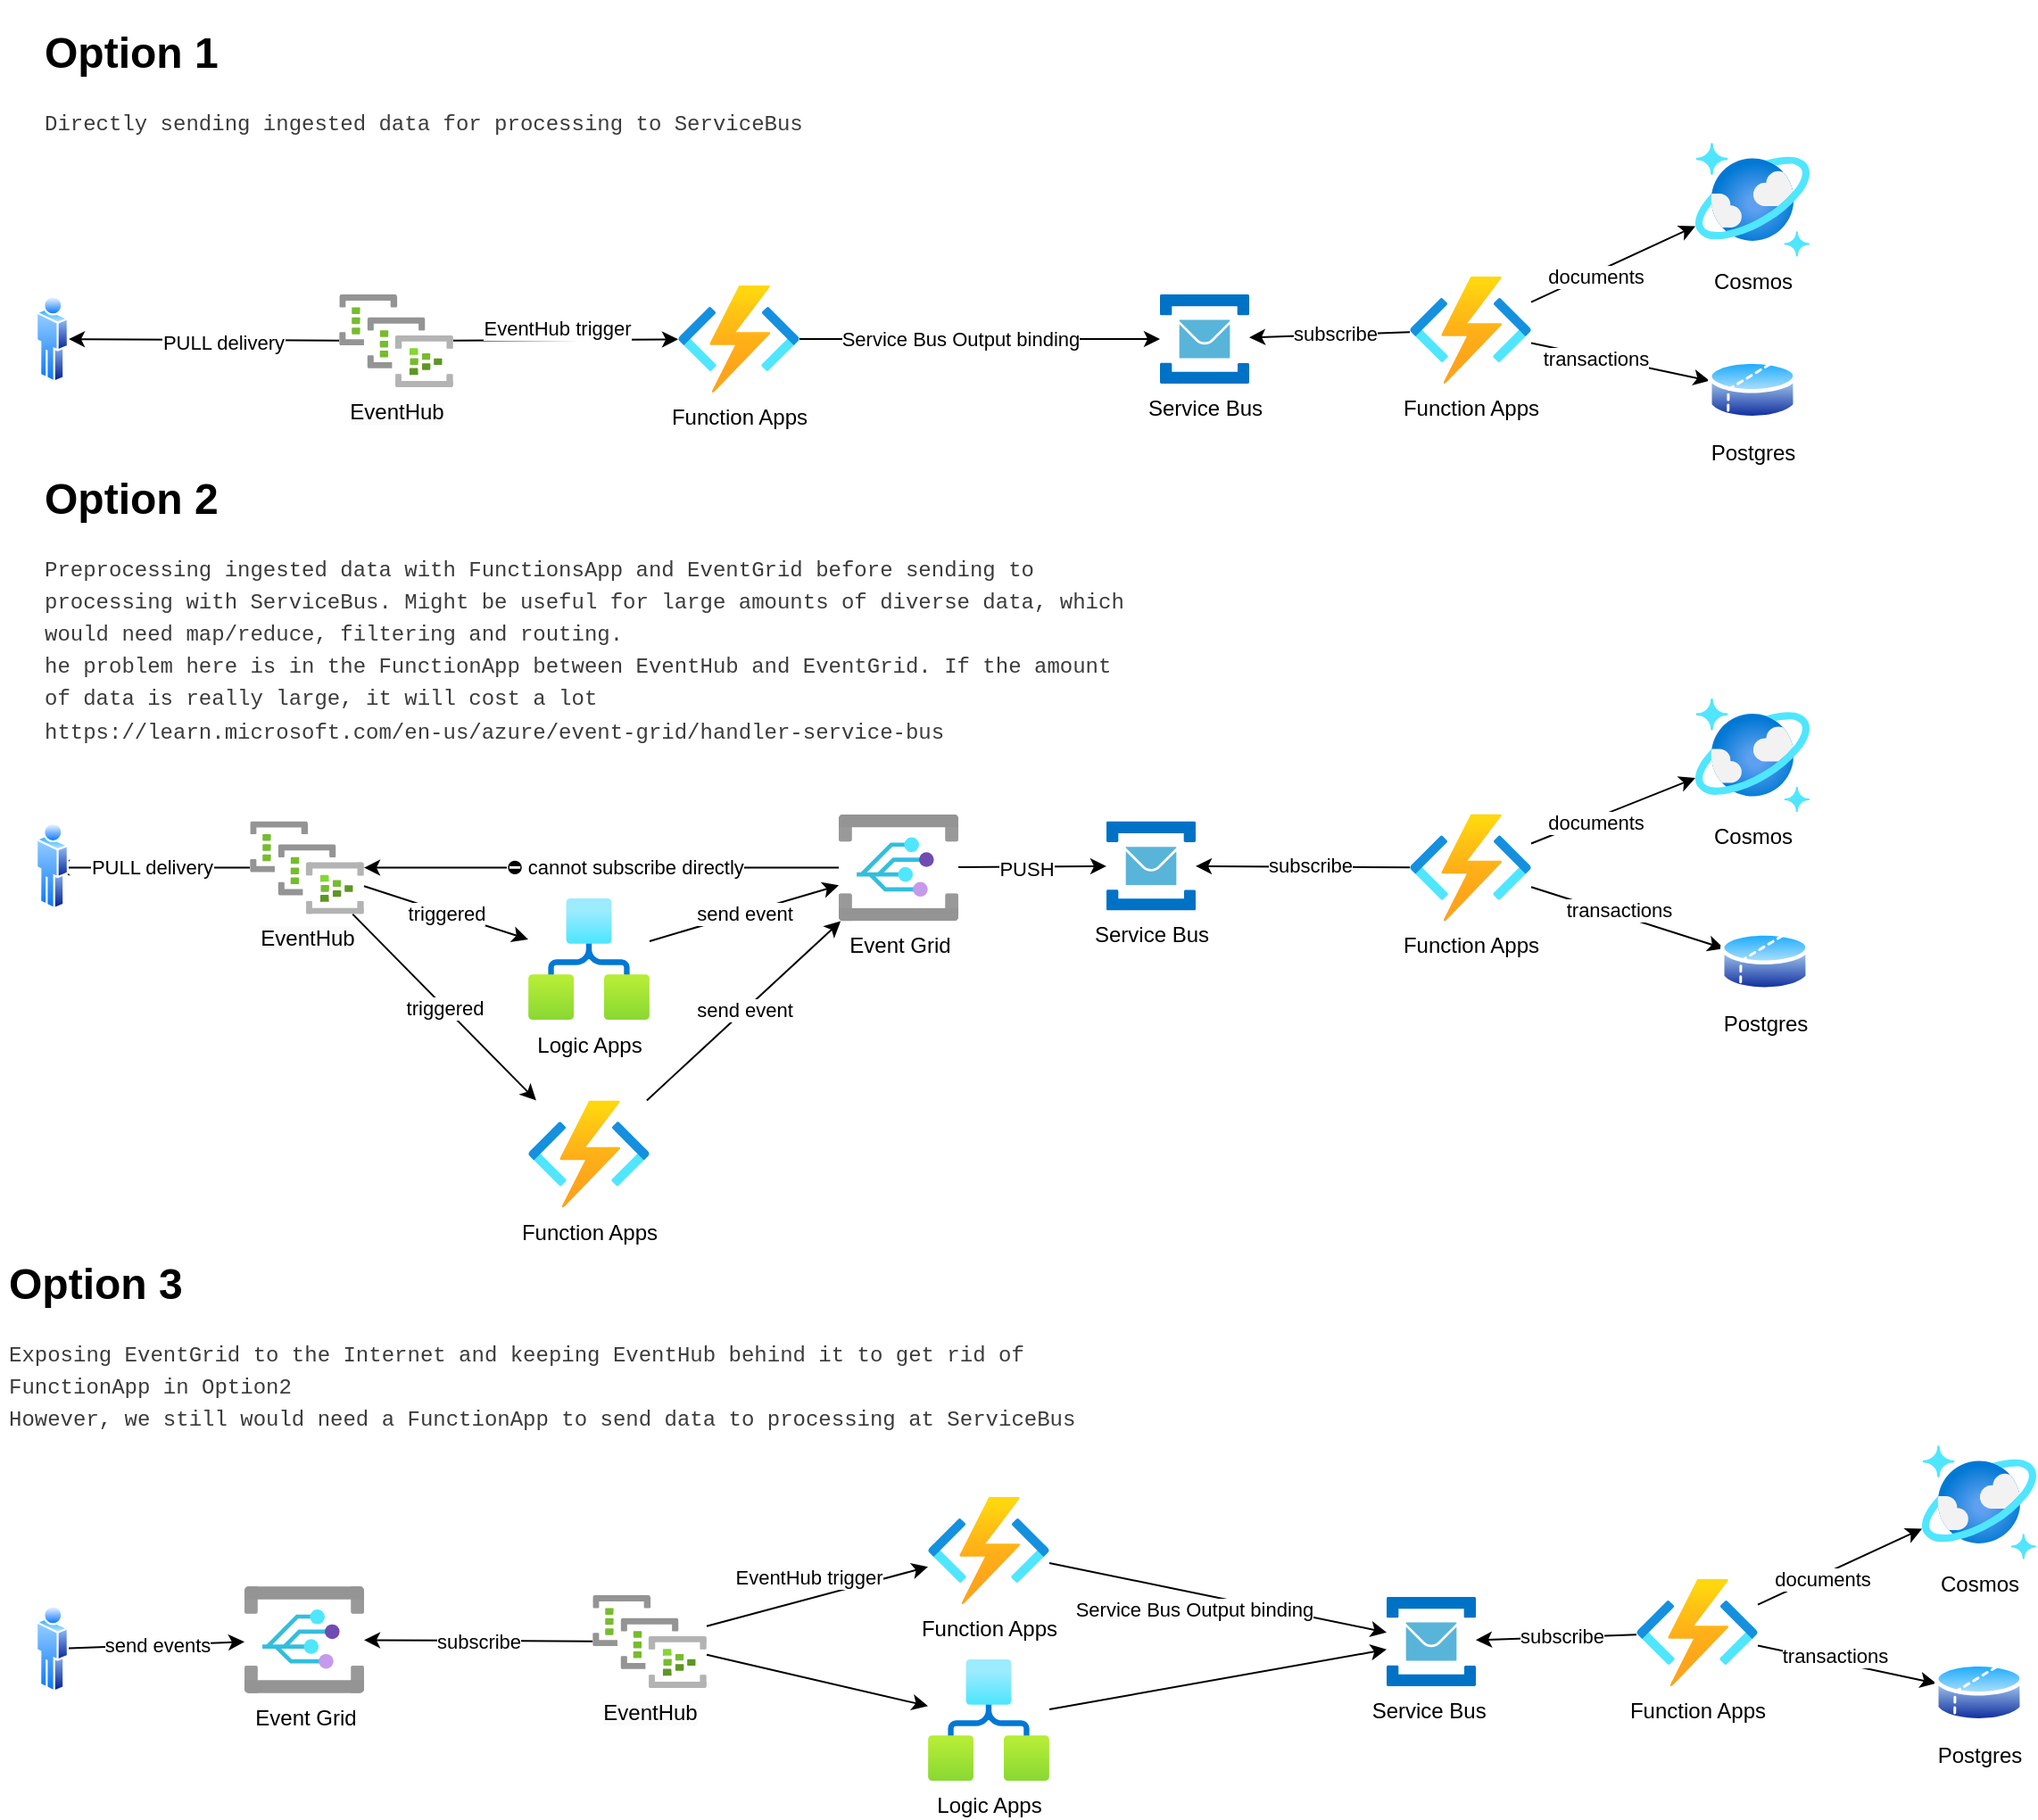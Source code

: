 <mxfile>
    <diagram id="QzyHxclss05kY6OfOtRP" name="Page-1">
        <mxGraphModel dx="1299" dy="1857" grid="1" gridSize="10" guides="1" tooltips="1" connect="1" arrows="1" fold="1" page="1" pageScale="1" pageWidth="827" pageHeight="1169" math="0" shadow="0">
            <root>
                <mxCell id="0"/>
                <mxCell id="1" parent="0"/>
                <mxCell id="16" style="edgeStyle=none;html=1;" edge="1" parent="1" source="28" target="29">
                    <mxGeometry relative="1" as="geometry">
                        <mxPoint x="300" y="170.0" as="sourcePoint"/>
                        <mxPoint x="430" y="170.0" as="targetPoint"/>
                    </mxGeometry>
                </mxCell>
                <mxCell id="17" value="EventHub trigger" style="edgeLabel;html=1;align=center;verticalAlign=middle;resizable=0;points=[];" vertex="1" connectable="0" parent="16">
                    <mxGeometry x="0.254" y="-1" relative="1" as="geometry">
                        <mxPoint x="-21" y="-8" as="offset"/>
                    </mxGeometry>
                </mxCell>
                <mxCell id="20" style="edgeStyle=none;html=1;" edge="1" parent="1" source="32" target="30">
                    <mxGeometry relative="1" as="geometry">
                        <mxPoint x="870" y="170.0" as="sourcePoint"/>
                        <mxPoint x="787" y="170.0" as="targetPoint"/>
                    </mxGeometry>
                </mxCell>
                <mxCell id="21" value="subscribe" style="edgeLabel;html=1;align=center;verticalAlign=middle;resizable=0;points=[];" vertex="1" connectable="0" parent="20">
                    <mxGeometry x="-0.055" y="-1" relative="1" as="geometry">
                        <mxPoint as="offset"/>
                    </mxGeometry>
                </mxCell>
                <mxCell id="25" style="edgeStyle=none;html=1;" edge="1" parent="1" source="32" target="33">
                    <mxGeometry relative="1" as="geometry">
                        <mxPoint x="960" y="160.0" as="sourcePoint"/>
                        <mxPoint x="1080" y="160.636" as="targetPoint"/>
                    </mxGeometry>
                </mxCell>
                <mxCell id="26" value="documents" style="edgeLabel;html=1;align=center;verticalAlign=middle;resizable=0;points=[];" vertex="1" connectable="0" parent="25">
                    <mxGeometry x="-0.244" y="-2" relative="1" as="geometry">
                        <mxPoint as="offset"/>
                    </mxGeometry>
                </mxCell>
                <mxCell id="27" style="edgeStyle=none;html=1;" edge="1" parent="1" source="32" target="38">
                    <mxGeometry relative="1" as="geometry">
                        <mxPoint x="960" y="187.273" as="sourcePoint"/>
                        <mxPoint x="1051" y="216.304" as="targetPoint"/>
                    </mxGeometry>
                </mxCell>
                <mxCell id="126" value="transactions" style="edgeLabel;html=1;align=center;verticalAlign=middle;resizable=0;points=[];" vertex="1" connectable="0" parent="27">
                    <mxGeometry x="-0.286" y="-1" relative="1" as="geometry">
                        <mxPoint as="offset"/>
                    </mxGeometry>
                </mxCell>
                <mxCell id="18" style="edgeStyle=none;html=1;" edge="1" parent="1" source="29" target="30">
                    <mxGeometry relative="1" as="geometry">
                        <mxPoint x="480" y="170.0" as="sourcePoint"/>
                        <mxPoint x="757" y="170.0" as="targetPoint"/>
                    </mxGeometry>
                </mxCell>
                <mxCell id="19" value="Service Bus Output binding" style="edgeLabel;html=1;align=center;verticalAlign=middle;resizable=0;points=[];" vertex="1" connectable="0" parent="18">
                    <mxGeometry x="0.327" y="-1" relative="1" as="geometry">
                        <mxPoint x="-44" y="-1" as="offset"/>
                    </mxGeometry>
                </mxCell>
                <mxCell id="66" style="edgeStyle=none;html=1;" edge="1" parent="1" source="28" target="41">
                    <mxGeometry relative="1" as="geometry"/>
                </mxCell>
                <mxCell id="67" value="PULL delivery" style="edgeLabel;html=1;align=center;verticalAlign=middle;resizable=0;points=[];" vertex="1" connectable="0" parent="66">
                    <mxGeometry x="-0.145" y="1" relative="1" as="geometry">
                        <mxPoint as="offset"/>
                    </mxGeometry>
                </mxCell>
                <mxCell id="28" value="&lt;span style=&quot;background-color: rgb(251, 251, 251);&quot;&gt;EventHub&lt;/span&gt;" style="aspect=fixed;html=1;points=[];align=center;image;fontSize=12;image=img/lib/azure2/analytics/Event_Hub_Clusters.svg;fillColor=#CCCCCC;" vertex="1" parent="1">
                    <mxGeometry x="240" y="145" width="64" height="52" as="geometry"/>
                </mxCell>
                <mxCell id="29" value="Function Apps" style="aspect=fixed;html=1;points=[];align=center;image;fontSize=12;image=img/lib/azure2/compute/Function_Apps.svg;fillColor=#CCCCCC;" vertex="1" parent="1">
                    <mxGeometry x="430" y="140" width="68" height="60" as="geometry"/>
                </mxCell>
                <mxCell id="30" value="Service Bus" style="sketch=0;aspect=fixed;html=1;points=[];align=center;image;fontSize=12;image=img/lib/mscae/Service_Bus.svg;fillColor=#CCCCCC;" vertex="1" parent="1">
                    <mxGeometry x="700" y="145" width="50" height="50" as="geometry"/>
                </mxCell>
                <mxCell id="32" value="Function Apps" style="aspect=fixed;html=1;points=[];align=center;image;fontSize=12;image=img/lib/azure2/compute/Function_Apps.svg;fillColor=#CCCCCC;" vertex="1" parent="1">
                    <mxGeometry x="840" y="135" width="68" height="60" as="geometry"/>
                </mxCell>
                <mxCell id="33" value="Cosmos" style="aspect=fixed;html=1;points=[];align=center;image;fontSize=12;image=img/lib/azure2/databases/Azure_Cosmos_DB.svg;fillColor=#CCCCCC;" vertex="1" parent="1">
                    <mxGeometry x="1000" y="60" width="64" height="64" as="geometry"/>
                </mxCell>
                <mxCell id="62" style="edgeStyle=none;html=1;" edge="1" parent="1" source="37" target="57">
                    <mxGeometry relative="1" as="geometry"/>
                </mxCell>
                <mxCell id="71" value="PUSH" style="edgeLabel;html=1;align=center;verticalAlign=middle;resizable=0;points=[];" vertex="1" connectable="0" parent="62">
                    <mxGeometry x="-0.081" y="-1" relative="1" as="geometry">
                        <mxPoint as="offset"/>
                    </mxGeometry>
                </mxCell>
                <mxCell id="69" style="edgeStyle=none;html=1;" edge="1" parent="1" source="37" target="55">
                    <mxGeometry relative="1" as="geometry"/>
                </mxCell>
                <mxCell id="70" value="⛔️ cannot subscribe directly" style="edgeLabel;html=1;align=center;verticalAlign=middle;resizable=0;points=[];" vertex="1" connectable="0" parent="69">
                    <mxGeometry x="0.278" y="-1" relative="1" as="geometry">
                        <mxPoint x="50" as="offset"/>
                    </mxGeometry>
                </mxCell>
                <mxCell id="37" value="Event Grid" style="aspect=fixed;html=1;points=[];align=center;image;fontSize=12;image=img/lib/azure2/integration/Event_Grid_Domains.svg;fillColor=#CCCCCC;" vertex="1" parent="1">
                    <mxGeometry x="520" y="436.29" width="67" height="60" as="geometry"/>
                </mxCell>
                <mxCell id="38" value="Postgres" style="aspect=fixed;perimeter=ellipsePerimeter;html=1;align=center;shadow=0;dashed=0;spacingTop=3;image;image=img/lib/active_directory/database_partition_2.svg;fillColor=#CCCCCC;" vertex="1" parent="1">
                    <mxGeometry x="1007" y="180" width="50" height="37" as="geometry"/>
                </mxCell>
                <mxCell id="41" value="" style="aspect=fixed;perimeter=ellipsePerimeter;html=1;align=center;shadow=0;dashed=0;spacingTop=3;image;image=img/lib/active_directory/user.svg;fillColor=#CCCCCC;" vertex="1" parent="1">
                    <mxGeometry x="70" y="145" width="18.5" height="50" as="geometry"/>
                </mxCell>
                <mxCell id="43" value="&lt;h1&gt;&lt;span style=&quot;background-color: initial;&quot;&gt;Option 1&lt;/span&gt;&lt;br&gt;&lt;/h1&gt;&lt;div&gt;&lt;div style=&quot;color: rgb(59, 59, 59); background-color: rgb(255, 255, 255); font-family: Menlo, Monaco, &amp;quot;Courier New&amp;quot;, monospace; line-height: 18px;&quot;&gt;Directly sending ingested data for processing to ServiceBus&lt;/div&gt;&lt;/div&gt;" style="text;html=1;strokeColor=none;fillColor=none;spacing=5;spacingTop=-20;whiteSpace=wrap;overflow=hidden;rounded=0;" vertex="1" parent="1">
                    <mxGeometry x="70" y="-10" width="640" height="150" as="geometry"/>
                </mxCell>
                <mxCell id="48" style="edgeStyle=none;html=1;" edge="1" parent="1" source="58" target="57">
                    <mxGeometry relative="1" as="geometry">
                        <mxPoint x="840" y="465.29" as="sourcePoint"/>
                        <mxPoint x="757" y="465.29" as="targetPoint"/>
                    </mxGeometry>
                </mxCell>
                <mxCell id="49" value="subscribe" style="edgeLabel;html=1;align=center;verticalAlign=middle;resizable=0;points=[];" vertex="1" connectable="0" parent="48">
                    <mxGeometry x="-0.055" y="-1" relative="1" as="geometry">
                        <mxPoint as="offset"/>
                    </mxGeometry>
                </mxCell>
                <mxCell id="50" style="edgeStyle=none;html=1;" edge="1" parent="1" source="58" target="64">
                    <mxGeometry relative="1" as="geometry">
                        <mxPoint x="960" y="465.29" as="sourcePoint"/>
                        <mxPoint x="1051" y="399.998" as="targetPoint"/>
                    </mxGeometry>
                </mxCell>
                <mxCell id="51" value="documents" style="edgeLabel;html=1;align=center;verticalAlign=middle;resizable=0;points=[];" vertex="1" connectable="0" parent="50">
                    <mxGeometry x="-0.244" y="-2" relative="1" as="geometry">
                        <mxPoint as="offset"/>
                    </mxGeometry>
                </mxCell>
                <mxCell id="52" style="edgeStyle=none;html=1;" edge="1" parent="1" source="58" target="59">
                    <mxGeometry relative="1" as="geometry">
                        <mxPoint x="960" y="492.563" as="sourcePoint"/>
                        <mxPoint x="1051" y="521.594" as="targetPoint"/>
                    </mxGeometry>
                </mxCell>
                <mxCell id="73" value="transactions" style="edgeLabel;html=1;align=center;verticalAlign=middle;resizable=0;points=[];" vertex="1" connectable="0" parent="52">
                    <mxGeometry x="-0.115" y="3" relative="1" as="geometry">
                        <mxPoint as="offset"/>
                    </mxGeometry>
                </mxCell>
                <mxCell id="68" value="PULL delivery" style="edgeStyle=none;html=1;entryX=0.541;entryY=0.52;entryDx=0;entryDy=0;entryPerimeter=0;" edge="1" parent="1" source="55" target="60">
                    <mxGeometry relative="1" as="geometry"/>
                </mxCell>
                <mxCell id="78" value="triggered" style="edgeStyle=none;html=1;" edge="1" parent="1" source="55" target="76">
                    <mxGeometry relative="1" as="geometry"/>
                </mxCell>
                <mxCell id="79" value="triggered" style="edgeStyle=none;html=1;" edge="1" parent="1" source="55" target="75">
                    <mxGeometry relative="1" as="geometry"/>
                </mxCell>
                <mxCell id="55" value="&lt;span style=&quot;background-color: rgb(251, 251, 251);&quot;&gt;EventHub&lt;/span&gt;" style="aspect=fixed;html=1;points=[];align=center;image;fontSize=12;image=img/lib/azure2/analytics/Event_Hub_Clusters.svg;fillColor=#CCCCCC;" vertex="1" parent="1">
                    <mxGeometry x="190" y="440.29" width="64" height="52" as="geometry"/>
                </mxCell>
                <mxCell id="57" value="Service Bus" style="sketch=0;aspect=fixed;html=1;points=[];align=center;image;fontSize=12;image=img/lib/mscae/Service_Bus.svg;fillColor=#CCCCCC;" vertex="1" parent="1">
                    <mxGeometry x="670" y="440.29" width="50" height="50" as="geometry"/>
                </mxCell>
                <mxCell id="58" value="Function Apps" style="aspect=fixed;html=1;points=[];align=center;image;fontSize=12;image=img/lib/azure2/compute/Function_Apps.svg;fillColor=#CCCCCC;" vertex="1" parent="1">
                    <mxGeometry x="840" y="436.29" width="68" height="60" as="geometry"/>
                </mxCell>
                <mxCell id="59" value="Postgres" style="aspect=fixed;perimeter=ellipsePerimeter;html=1;align=center;shadow=0;dashed=0;spacingTop=3;image;image=img/lib/active_directory/database_partition_2.svg;fillColor=#CCCCCC;" vertex="1" parent="1">
                    <mxGeometry x="1014" y="500.29" width="50" height="37" as="geometry"/>
                </mxCell>
                <mxCell id="60" value="" style="aspect=fixed;perimeter=ellipsePerimeter;html=1;align=center;shadow=0;dashed=0;spacingTop=3;image;image=img/lib/active_directory/user.svg;fillColor=#CCCCCC;" vertex="1" parent="1">
                    <mxGeometry x="70" y="440.29" width="18.5" height="50" as="geometry"/>
                </mxCell>
                <mxCell id="63" value="&lt;h1&gt;Option 2&lt;/h1&gt;&lt;div style=&quot;background-color: rgb(255, 255, 255); line-height: 18px;&quot;&gt;&lt;div style=&quot;color: rgb(59, 59, 59); font-family: Menlo, Monaco, &amp;quot;Courier New&amp;quot;, monospace;&quot;&gt;Preprocessing ingested data with FunctionsApp and EventGrid before sending to processing with ServiceBus. Might be useful for large amounts of diverse data, which would need map/reduce, filtering and routing.&lt;/div&gt;&lt;div style=&quot;color: rgb(59, 59, 59); font-family: Menlo, Monaco, &amp;quot;Courier New&amp;quot;, monospace;&quot;&gt;he problem here is in the FunctionApp between EventHub and EventGrid. If the amount of data is really large, it will cost a lot&lt;/div&gt;&lt;div style=&quot;&quot;&gt;&lt;font face=&quot;Menlo, Monaco, Courier New, monospace&quot; color=&quot;#3b3b3b&quot;&gt;https://learn.microsoft.com/en-us/azure/event-grid/handler-service-bus&amp;nbsp;&lt;/font&gt;&lt;br&gt;&lt;/div&gt;&lt;/div&gt;" style="text;html=1;strokeColor=none;fillColor=none;spacing=5;spacingTop=-20;whiteSpace=wrap;overflow=hidden;rounded=0;" vertex="1" parent="1">
                    <mxGeometry x="70" y="240" width="620" height="170" as="geometry"/>
                </mxCell>
                <mxCell id="64" value="Cosmos" style="aspect=fixed;html=1;points=[];align=center;image;fontSize=12;image=img/lib/azure2/databases/Azure_Cosmos_DB.svg;fillColor=#CCCCCC;" vertex="1" parent="1">
                    <mxGeometry x="1000" y="371.29" width="64" height="64" as="geometry"/>
                </mxCell>
                <mxCell id="81" value="send event" style="edgeStyle=none;html=1;" edge="1" parent="1" source="75" target="37">
                    <mxGeometry relative="1" as="geometry"/>
                </mxCell>
                <mxCell id="75" value="Function Apps" style="aspect=fixed;html=1;points=[];align=center;image;fontSize=12;image=img/lib/azure2/compute/Function_Apps.svg;fillColor=#CCCCCC;" vertex="1" parent="1">
                    <mxGeometry x="346" y="596.71" width="68" height="60" as="geometry"/>
                </mxCell>
                <mxCell id="80" value="send event" style="edgeStyle=none;html=1;" edge="1" parent="1" source="76" target="37">
                    <mxGeometry relative="1" as="geometry"/>
                </mxCell>
                <mxCell id="76" value="Logic Apps" style="aspect=fixed;html=1;points=[];align=center;image;fontSize=12;image=img/lib/azure2/internet_of_things/Logic_Apps.svg;fillColor=#CCCCCC;" vertex="1" parent="1">
                    <mxGeometry x="346" y="483.5" width="68" height="68" as="geometry"/>
                </mxCell>
                <mxCell id="86" value="Event Grid" style="aspect=fixed;html=1;points=[];align=center;image;fontSize=12;image=img/lib/azure2/integration/Event_Grid_Domains.svg;fillColor=#CCCCCC;" vertex="1" parent="1">
                    <mxGeometry x="187" y="869" width="67" height="60" as="geometry"/>
                </mxCell>
                <mxCell id="106" value="subscribe" style="edgeStyle=none;html=1;" edge="1" parent="1" source="96" target="86">
                    <mxGeometry relative="1" as="geometry"/>
                </mxCell>
                <mxCell id="124" style="edgeStyle=none;html=1;" edge="1" parent="1" source="96" target="123">
                    <mxGeometry relative="1" as="geometry"/>
                </mxCell>
                <mxCell id="96" value="&lt;span style=&quot;background-color: rgb(251, 251, 251);&quot;&gt;EventHub&lt;/span&gt;" style="aspect=fixed;html=1;points=[];align=center;image;fontSize=12;image=img/lib/azure2/analytics/Event_Hub_Clusters.svg;fillColor=#CCCCCC;" vertex="1" parent="1">
                    <mxGeometry x="382" y="874" width="64" height="52" as="geometry"/>
                </mxCell>
                <mxCell id="107" value="send events" style="edgeStyle=none;html=1;" edge="1" parent="1" source="100" target="86">
                    <mxGeometry relative="1" as="geometry"/>
                </mxCell>
                <mxCell id="100" value="" style="aspect=fixed;perimeter=ellipsePerimeter;html=1;align=center;shadow=0;dashed=0;spacingTop=3;image;image=img/lib/active_directory/user.svg;fillColor=#CCCCCC;" vertex="1" parent="1">
                    <mxGeometry x="70" y="879" width="18.5" height="50" as="geometry"/>
                </mxCell>
                <mxCell id="108" style="edgeStyle=none;html=1;" edge="1" parent="1" target="117" source="96">
                    <mxGeometry relative="1" as="geometry">
                        <mxPoint x="446" y="910.878" as="sourcePoint"/>
                        <mxPoint x="572" y="910.0" as="targetPoint"/>
                    </mxGeometry>
                </mxCell>
                <mxCell id="109" value="EventHub trigger" style="edgeLabel;html=1;align=center;verticalAlign=middle;resizable=0;points=[];" vertex="1" connectable="0" parent="108">
                    <mxGeometry x="0.254" y="-1" relative="1" as="geometry">
                        <mxPoint x="-21" y="-8" as="offset"/>
                    </mxGeometry>
                </mxCell>
                <mxCell id="110" style="edgeStyle=none;html=1;" edge="1" parent="1" source="119" target="118">
                    <mxGeometry relative="1" as="geometry">
                        <mxPoint x="997" y="900.0" as="sourcePoint"/>
                        <mxPoint x="914" y="900.0" as="targetPoint"/>
                    </mxGeometry>
                </mxCell>
                <mxCell id="111" value="subscribe" style="edgeLabel;html=1;align=center;verticalAlign=middle;resizable=0;points=[];" vertex="1" connectable="0" parent="110">
                    <mxGeometry x="-0.055" y="-1" relative="1" as="geometry">
                        <mxPoint as="offset"/>
                    </mxGeometry>
                </mxCell>
                <mxCell id="112" style="edgeStyle=none;html=1;" edge="1" parent="1" source="119" target="120">
                    <mxGeometry relative="1" as="geometry">
                        <mxPoint x="1087" y="890.0" as="sourcePoint"/>
                        <mxPoint x="1207" y="890.636" as="targetPoint"/>
                    </mxGeometry>
                </mxCell>
                <mxCell id="113" value="documents" style="edgeLabel;html=1;align=center;verticalAlign=middle;resizable=0;points=[];" vertex="1" connectable="0" parent="112">
                    <mxGeometry x="-0.244" y="-2" relative="1" as="geometry">
                        <mxPoint as="offset"/>
                    </mxGeometry>
                </mxCell>
                <mxCell id="114" style="edgeStyle=none;html=1;" edge="1" parent="1" source="119" target="121">
                    <mxGeometry relative="1" as="geometry">
                        <mxPoint x="1087" y="917.273" as="sourcePoint"/>
                        <mxPoint x="1178" y="946.304" as="targetPoint"/>
                    </mxGeometry>
                </mxCell>
                <mxCell id="127" value="transactions" style="edgeLabel;html=1;align=center;verticalAlign=middle;resizable=0;points=[];" vertex="1" connectable="0" parent="114">
                    <mxGeometry x="-0.181" y="3" relative="1" as="geometry">
                        <mxPoint x="1" as="offset"/>
                    </mxGeometry>
                </mxCell>
                <mxCell id="115" style="edgeStyle=none;html=1;" edge="1" parent="1" source="117" target="118">
                    <mxGeometry relative="1" as="geometry">
                        <mxPoint x="620" y="900.0" as="sourcePoint"/>
                        <mxPoint x="897" y="900.0" as="targetPoint"/>
                    </mxGeometry>
                </mxCell>
                <mxCell id="116" value="Service Bus Output binding" style="edgeLabel;html=1;align=center;verticalAlign=middle;resizable=0;points=[];" vertex="1" connectable="0" parent="115">
                    <mxGeometry x="0.327" y="-1" relative="1" as="geometry">
                        <mxPoint x="-44" y="-1" as="offset"/>
                    </mxGeometry>
                </mxCell>
                <mxCell id="117" value="Function Apps" style="aspect=fixed;html=1;points=[];align=center;image;fontSize=12;image=img/lib/azure2/compute/Function_Apps.svg;fillColor=#CCCCCC;" vertex="1" parent="1">
                    <mxGeometry x="570" y="819" width="68" height="60" as="geometry"/>
                </mxCell>
                <mxCell id="118" value="Service Bus&amp;nbsp;" style="sketch=0;aspect=fixed;html=1;points=[];align=center;image;fontSize=12;image=img/lib/mscae/Service_Bus.svg;fillColor=#CCCCCC;" vertex="1" parent="1">
                    <mxGeometry x="827" y="875" width="50" height="50" as="geometry"/>
                </mxCell>
                <mxCell id="119" value="Function Apps" style="aspect=fixed;html=1;points=[];align=center;image;fontSize=12;image=img/lib/azure2/compute/Function_Apps.svg;fillColor=#CCCCCC;" vertex="1" parent="1">
                    <mxGeometry x="967" y="865" width="68" height="60" as="geometry"/>
                </mxCell>
                <mxCell id="120" value="Cosmos" style="aspect=fixed;html=1;points=[];align=center;image;fontSize=12;image=img/lib/azure2/databases/Azure_Cosmos_DB.svg;fillColor=#CCCCCC;" vertex="1" parent="1">
                    <mxGeometry x="1127" y="790" width="64" height="64" as="geometry"/>
                </mxCell>
                <mxCell id="121" value="Postgres" style="aspect=fixed;perimeter=ellipsePerimeter;html=1;align=center;shadow=0;dashed=0;spacingTop=3;image;image=img/lib/active_directory/database_partition_2.svg;fillColor=#CCCCCC;" vertex="1" parent="1">
                    <mxGeometry x="1134" y="910" width="50" height="37" as="geometry"/>
                </mxCell>
                <mxCell id="122" value="&lt;h1&gt;Option 3&lt;/h1&gt;&lt;div style=&quot;background-color: rgb(255, 255, 255); line-height: 18px;&quot;&gt;&lt;div style=&quot;color: rgb(59, 59, 59); font-family: Menlo, Monaco, &amp;quot;Courier New&amp;quot;, monospace;&quot;&gt;Exposing EventGrid to the Internet and keeping EventHub behind it to get rid of FunctionApp in Option2&lt;/div&gt;&lt;div style=&quot;color: rgb(59, 59, 59); font-family: Menlo, Monaco, &amp;quot;Courier New&amp;quot;, monospace;&quot;&gt;However, we still would need a FunctionApp to send data to processing at ServiceBus&lt;/div&gt;&lt;/div&gt;" style="text;html=1;strokeColor=none;fillColor=none;spacing=5;spacingTop=-20;whiteSpace=wrap;overflow=hidden;rounded=0;" vertex="1" parent="1">
                    <mxGeometry x="50" y="680" width="620" height="170" as="geometry"/>
                </mxCell>
                <mxCell id="125" style="edgeStyle=none;html=1;" edge="1" parent="1" source="123" target="118">
                    <mxGeometry relative="1" as="geometry"/>
                </mxCell>
                <mxCell id="123" value="Logic Apps" style="aspect=fixed;html=1;points=[];align=center;image;fontSize=12;image=img/lib/azure2/internet_of_things/Logic_Apps.svg;fillColor=#CCCCCC;" vertex="1" parent="1">
                    <mxGeometry x="570" y="910" width="68" height="68" as="geometry"/>
                </mxCell>
            </root>
        </mxGraphModel>
    </diagram>
</mxfile>